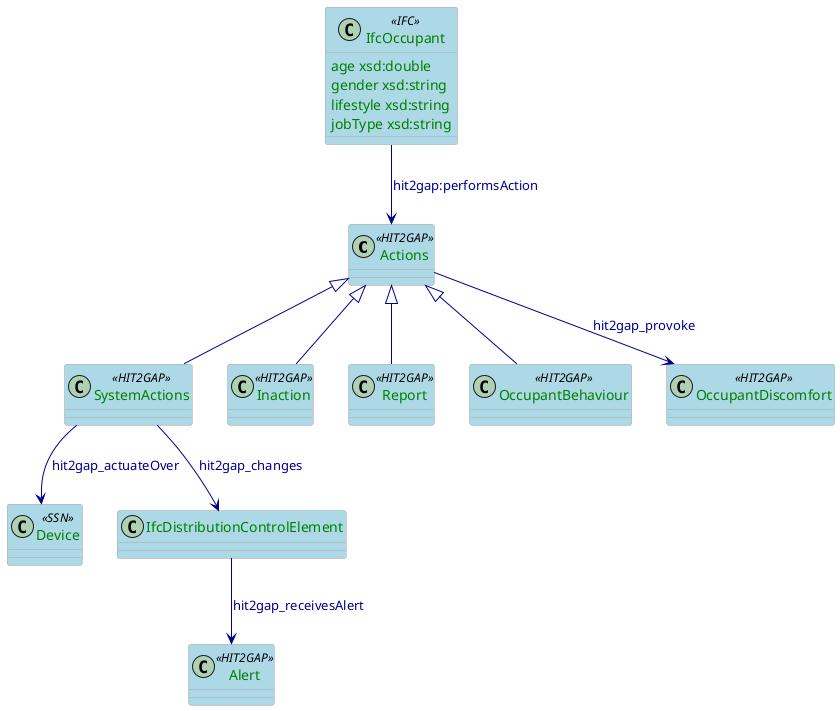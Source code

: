 @startuml

skinparam class {
  ArrowColor DarkBlue
  ArrowFontColor DarkBlue
  BackgroundColor LightBlue
  BorderColor DarkGrey
}
skinparam stereotypeCBackgroundColor Wheat
skinparam classAttributeFontColor  Green

class Actions <<HIT2GAP>>{

}

class SystemActions<<HIT2GAP>>{

}

class Device <<SSN>>{

}

class Alert <<HIT2GAP>>{

}

class Inaction <<HIT2GAP>>{

}

class Report <<HIT2GAP>>{

}

class IfcOccupant <<IFC>>{
  age xsd:double
  gender xsd:string
  lifestyle xsd:string
  jobType xsd:string
}

class OccupantBehaviour<<HIT2GAP>>{

}

class OccupantDiscomfort <<HIT2GAP>>{

}

Actions <|-- SystemActions
Actions <|-- Inaction
Actions <|-- Report
Actions <|-- OccupantBehaviour

Actions --> OccupantDiscomfort:hit2gap_provoke
SystemActions --> IfcDistributionControlElement:hit2gap_changes
IfcDistributionControlElement --> Alert: hit2gap_receivesAlert
SystemActions --> Device: hit2gap_actuateOver
IfcOccupant --> Actions: hit2gap:performsAction

@enduml
